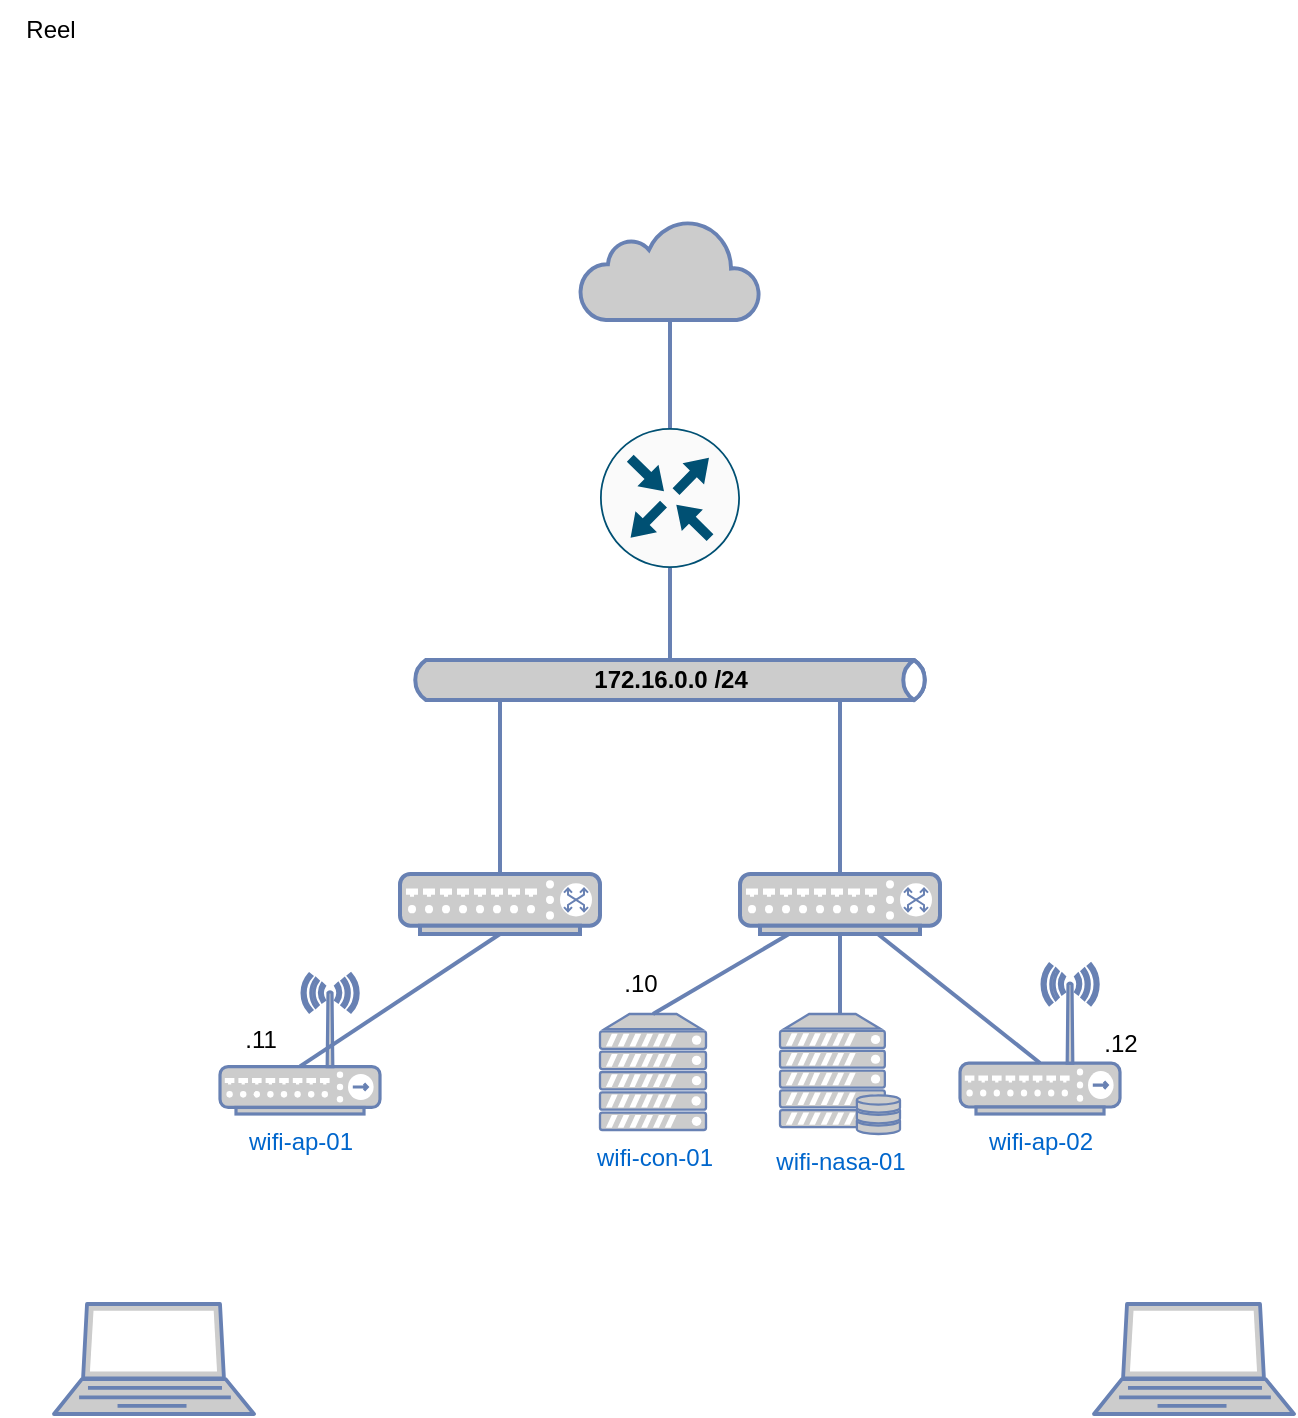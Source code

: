 <mxfile version="23.1.5" type="device">
  <diagram name="Page-1" id="UGERrRTtrFB4jtHQJWO9">
    <mxGraphModel dx="1467" dy="1991" grid="1" gridSize="10" guides="1" tooltips="1" connect="1" arrows="1" fold="1" page="1" pageScale="1" pageWidth="827" pageHeight="1169" math="0" shadow="0">
      <root>
        <mxCell id="0" />
        <mxCell id="1" parent="0" />
        <mxCell id="cvG3VCdItDC6tDdGZ3lL-1" value="&lt;font color=&quot;#000000&quot;&gt;&lt;b&gt;172.16.0.0 /24&lt;/b&gt;&lt;/font&gt;" style="html=1;fillColor=#CCCCCC;strokeColor=#6881B3;gradientColor=none;gradientDirection=north;strokeWidth=2;shape=mxgraph.networks.bus;gradientColor=none;gradientDirection=north;fontColor=#ffffff;perimeter=backbonePerimeter;backboneSize=20;" vertex="1" parent="1">
          <mxGeometry x="295" y="-440" width="260" height="20" as="geometry" />
        </mxCell>
        <mxCell id="cvG3VCdItDC6tDdGZ3lL-2" value="" style="strokeColor=#6881B3;edgeStyle=none;rounded=0;endArrow=none;html=1;strokeWidth=2;" edge="1" target="cvG3VCdItDC6tDdGZ3lL-1" parent="1" source="cvG3VCdItDC6tDdGZ3lL-19">
          <mxGeometry relative="1" as="geometry">
            <mxPoint x="260" y="-320" as="sourcePoint" />
          </mxGeometry>
        </mxCell>
        <mxCell id="cvG3VCdItDC6tDdGZ3lL-3" value="" style="strokeColor=#6881B3;edgeStyle=none;rounded=0;endArrow=none;html=1;strokeWidth=2;" edge="1" target="cvG3VCdItDC6tDdGZ3lL-1" parent="1" source="cvG3VCdItDC6tDdGZ3lL-23">
          <mxGeometry relative="1" as="geometry">
            <mxPoint x="320" y="-320" as="sourcePoint" />
          </mxGeometry>
        </mxCell>
        <mxCell id="cvG3VCdItDC6tDdGZ3lL-6" value="" style="strokeColor=#6881B3;edgeStyle=none;rounded=0;endArrow=none;html=1;strokeWidth=2;" edge="1" target="cvG3VCdItDC6tDdGZ3lL-18" parent="1" source="cvG3VCdItDC6tDdGZ3lL-19">
          <mxGeometry relative="1" as="geometry">
            <mxPoint x="260" y="-176" as="sourcePoint" />
          </mxGeometry>
        </mxCell>
        <mxCell id="cvG3VCdItDC6tDdGZ3lL-7" value="" style="strokeColor=#6881B3;edgeStyle=none;rounded=0;endArrow=none;html=1;strokeWidth=2;" edge="1" target="cvG3VCdItDC6tDdGZ3lL-1" parent="1" source="cvG3VCdItDC6tDdGZ3lL-22">
          <mxGeometry relative="1" as="geometry">
            <mxPoint x="320" y="-180" as="sourcePoint" />
          </mxGeometry>
        </mxCell>
        <mxCell id="cvG3VCdItDC6tDdGZ3lL-12" value="wifi-ap-01" style="fontColor=#0066CC;verticalAlign=top;verticalLabelPosition=bottom;labelPosition=center;align=center;html=1;outlineConnect=0;fillColor=#CCCCCC;strokeColor=#6881B3;gradientColor=none;gradientDirection=north;strokeWidth=2;shape=mxgraph.networks.wireless_hub;points=[[0,0.7,0,0,0],[0.02,0.94,0,0,0],[0.5,0.66,0,0,0],[0.5,1,0,0,0],[0.55,0,0,0,0],[0.82,0,0,0,0],[0.98,0.94,0,0,0],[1,0.7,0,0,0]];" vertex="1" parent="1">
          <mxGeometry x="200" y="-283" width="80" height="70" as="geometry" />
        </mxCell>
        <mxCell id="cvG3VCdItDC6tDdGZ3lL-13" value="wifi-nasa-01" style="fontColor=#0066CC;verticalAlign=top;verticalLabelPosition=bottom;labelPosition=center;align=center;html=1;outlineConnect=0;fillColor=#CCCCCC;strokeColor=#6881B3;gradientColor=none;gradientDirection=north;strokeWidth=2;shape=mxgraph.networks.server_storage;" vertex="1" parent="1">
          <mxGeometry x="480" y="-263" width="60" height="60" as="geometry" />
        </mxCell>
        <mxCell id="cvG3VCdItDC6tDdGZ3lL-15" value="" style="fontColor=#0066CC;verticalAlign=top;verticalLabelPosition=bottom;labelPosition=center;align=center;html=1;outlineConnect=0;fillColor=#CCCCCC;strokeColor=#6881B3;gradientColor=none;gradientDirection=north;strokeWidth=2;shape=mxgraph.networks.laptop;" vertex="1" parent="1">
          <mxGeometry x="117" y="-118" width="100" height="55" as="geometry" />
        </mxCell>
        <mxCell id="cvG3VCdItDC6tDdGZ3lL-16" value="" style="fontColor=#0066CC;verticalAlign=top;verticalLabelPosition=bottom;labelPosition=center;align=center;html=1;outlineConnect=0;fillColor=#CCCCCC;strokeColor=#6881B3;gradientColor=none;gradientDirection=north;strokeWidth=2;shape=mxgraph.networks.laptop;" vertex="1" parent="1">
          <mxGeometry x="637" y="-118" width="100" height="55" as="geometry" />
        </mxCell>
        <mxCell id="cvG3VCdItDC6tDdGZ3lL-17" value="wifi-con-01" style="fontColor=#0066CC;verticalAlign=top;verticalLabelPosition=bottom;labelPosition=center;align=center;html=1;outlineConnect=0;fillColor=#CCCCCC;strokeColor=#6881B3;gradientColor=none;gradientDirection=north;strokeWidth=2;shape=mxgraph.networks.server;" vertex="1" parent="1">
          <mxGeometry x="390" y="-263" width="53" height="58" as="geometry" />
        </mxCell>
        <mxCell id="cvG3VCdItDC6tDdGZ3lL-18" value="" style="html=1;outlineConnect=0;fillColor=#CCCCCC;strokeColor=#6881B3;gradientColor=none;gradientDirection=north;strokeWidth=2;shape=mxgraph.networks.cloud;fontColor=#ffffff;" vertex="1" parent="1">
          <mxGeometry x="380" y="-660" width="90" height="50" as="geometry" />
        </mxCell>
        <mxCell id="cvG3VCdItDC6tDdGZ3lL-19" value="" style="sketch=0;points=[[0.5,0,0],[1,0.5,0],[0.5,1,0],[0,0.5,0],[0.145,0.145,0],[0.856,0.145,0],[0.855,0.856,0],[0.145,0.855,0]];verticalLabelPosition=bottom;html=1;verticalAlign=top;aspect=fixed;align=center;pointerEvents=1;shape=mxgraph.cisco19.rect;prIcon=router;fillColor=#FAFAFA;strokeColor=#005073;" vertex="1" parent="1">
          <mxGeometry x="390" y="-556" width="70" height="70" as="geometry" />
        </mxCell>
        <mxCell id="cvG3VCdItDC6tDdGZ3lL-20" value="Reel" style="text;html=1;align=center;verticalAlign=middle;resizable=0;points=[];autosize=1;strokeColor=none;fillColor=none;" vertex="1" parent="1">
          <mxGeometry x="90" y="-770" width="50" height="30" as="geometry" />
        </mxCell>
        <mxCell id="cvG3VCdItDC6tDdGZ3lL-22" value="" style="fontColor=#0066CC;verticalAlign=top;verticalLabelPosition=bottom;labelPosition=center;align=center;html=1;outlineConnect=0;fillColor=#CCCCCC;strokeColor=#6881B3;gradientColor=none;gradientDirection=north;strokeWidth=2;shape=mxgraph.networks.switch;" vertex="1" parent="1">
          <mxGeometry x="290" y="-333" width="100" height="30" as="geometry" />
        </mxCell>
        <mxCell id="cvG3VCdItDC6tDdGZ3lL-23" value="" style="fontColor=#0066CC;verticalAlign=top;verticalLabelPosition=bottom;labelPosition=center;align=center;html=1;outlineConnect=0;fillColor=#CCCCCC;strokeColor=#6881B3;gradientColor=none;gradientDirection=north;strokeWidth=2;shape=mxgraph.networks.switch;" vertex="1" parent="1">
          <mxGeometry x="460" y="-333" width="100" height="30" as="geometry" />
        </mxCell>
        <mxCell id="cvG3VCdItDC6tDdGZ3lL-26" value="" style="strokeColor=#6881B3;edgeStyle=none;rounded=0;endArrow=none;html=1;strokeWidth=2;entryX=0.5;entryY=0;entryDx=0;entryDy=0;entryPerimeter=0;" edge="1" parent="1" source="cvG3VCdItDC6tDdGZ3lL-23" target="cvG3VCdItDC6tDdGZ3lL-17">
          <mxGeometry relative="1" as="geometry">
            <mxPoint x="520" y="-323" as="sourcePoint" />
            <mxPoint x="520" y="-485" as="targetPoint" />
          </mxGeometry>
        </mxCell>
        <mxCell id="cvG3VCdItDC6tDdGZ3lL-27" value="" style="strokeColor=#6881B3;edgeStyle=none;rounded=0;endArrow=none;html=1;strokeWidth=2;entryX=0.5;entryY=1;entryDx=0;entryDy=0;entryPerimeter=0;" edge="1" parent="1" source="cvG3VCdItDC6tDdGZ3lL-13" target="cvG3VCdItDC6tDdGZ3lL-23">
          <mxGeometry relative="1" as="geometry">
            <mxPoint x="350" y="-323" as="sourcePoint" />
            <mxPoint x="350" y="-485" as="targetPoint" />
          </mxGeometry>
        </mxCell>
        <mxCell id="cvG3VCdItDC6tDdGZ3lL-29" value="" style="strokeColor=#6881B3;edgeStyle=none;rounded=0;endArrow=none;html=1;strokeWidth=2;exitX=0.5;exitY=0.66;exitDx=0;exitDy=0;exitPerimeter=0;entryX=0.5;entryY=1;entryDx=0;entryDy=0;entryPerimeter=0;" edge="1" parent="1" source="cvG3VCdItDC6tDdGZ3lL-12" target="cvG3VCdItDC6tDdGZ3lL-22">
          <mxGeometry relative="1" as="geometry">
            <mxPoint x="350" y="-323" as="sourcePoint" />
            <mxPoint x="350" y="-484" as="targetPoint" />
          </mxGeometry>
        </mxCell>
        <mxCell id="cvG3VCdItDC6tDdGZ3lL-30" value="wifi-ap-02" style="fontColor=#0066CC;verticalAlign=top;verticalLabelPosition=bottom;labelPosition=center;align=center;html=1;outlineConnect=0;fillColor=#CCCCCC;strokeColor=#6881B3;gradientColor=none;gradientDirection=north;strokeWidth=2;shape=mxgraph.networks.wireless_hub;points=[[0,0.7,0,0,0],[0.02,0.94,0,0,0],[0.5,0.66,0,0,0],[0.5,1,0,0,0],[0.55,0,0,0,0],[0.82,0,0,0,0],[0.98,0.94,0,0,0],[1,0.7,0,0,0]];" vertex="1" parent="1">
          <mxGeometry x="570" y="-288" width="80" height="75" as="geometry" />
        </mxCell>
        <mxCell id="cvG3VCdItDC6tDdGZ3lL-32" value="" style="strokeColor=#6881B3;edgeStyle=none;rounded=0;endArrow=none;html=1;strokeWidth=2;exitX=0.5;exitY=0.66;exitDx=0;exitDy=0;exitPerimeter=0;" edge="1" parent="1" source="cvG3VCdItDC6tDdGZ3lL-30" target="cvG3VCdItDC6tDdGZ3lL-23">
          <mxGeometry relative="1" as="geometry">
            <mxPoint x="549" y="-253" as="sourcePoint" />
            <mxPoint x="520" y="-293" as="targetPoint" />
          </mxGeometry>
        </mxCell>
        <mxCell id="cvG3VCdItDC6tDdGZ3lL-41" value=".10" style="text;html=1;align=center;verticalAlign=middle;resizable=0;points=[];autosize=1;strokeColor=none;fillColor=none;" vertex="1" parent="1">
          <mxGeometry x="390" y="-293" width="40" height="30" as="geometry" />
        </mxCell>
        <mxCell id="cvG3VCdItDC6tDdGZ3lL-42" value=".11" style="text;html=1;align=center;verticalAlign=middle;resizable=0;points=[];autosize=1;strokeColor=none;fillColor=none;" vertex="1" parent="1">
          <mxGeometry x="200" y="-265.5" width="40" height="30" as="geometry" />
        </mxCell>
        <mxCell id="cvG3VCdItDC6tDdGZ3lL-43" value=".12" style="text;html=1;align=center;verticalAlign=middle;resizable=0;points=[];autosize=1;strokeColor=none;fillColor=none;" vertex="1" parent="1">
          <mxGeometry x="630" y="-263" width="40" height="30" as="geometry" />
        </mxCell>
      </root>
    </mxGraphModel>
  </diagram>
</mxfile>

